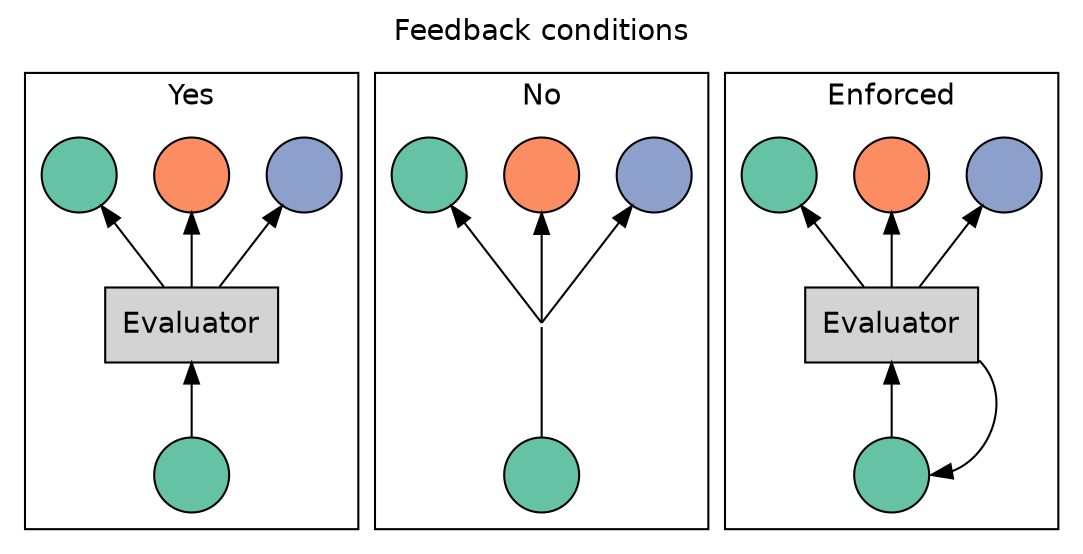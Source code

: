 digraph {
  rankdir = BT;
  node[label="", shape=circle, fontname=helvetica; style=filled];
  edge[fontname=helvetica];
  bgcolor=transparent;

  fontname=helvetica;
  label = "Feedback conditions";
  labelloc="t";

  // Colors are people
  y1, n1, e1, ya, na, ea[fillcolor="#66C2A5"];
  yb, nb, eb[fillcolor="#FC8D62"];
  yc, nc, ec[fillcolor="#8DA0CB"];

  // Shapes
  yfeedback, efeedback[shape=rect, label="Evaluator"];
  nfeedback[style=none, shape=none, width=0]

  subgraph cluster0 {
    label = "Yes";
    labelloc = "b";
    y1 -> yfeedback -> {ya, yb, yc};
  }

  subgraph cluster1 {
    label = "No";
    labelloc = "b";
    n1 -> nfeedback[arrowhead=none, headclip=false];
    nfeedback -> {na, nb, nc}[tailclip=false];
  }

  subgraph cluster2 {
    label = "Enforced";
    labelloc = "b";
    e1 -> efeedback;
    efeedback -> e1[tailport=se, headport=e, weight=0];
    efeedback -> {ea, eb, ec};
  }

}
